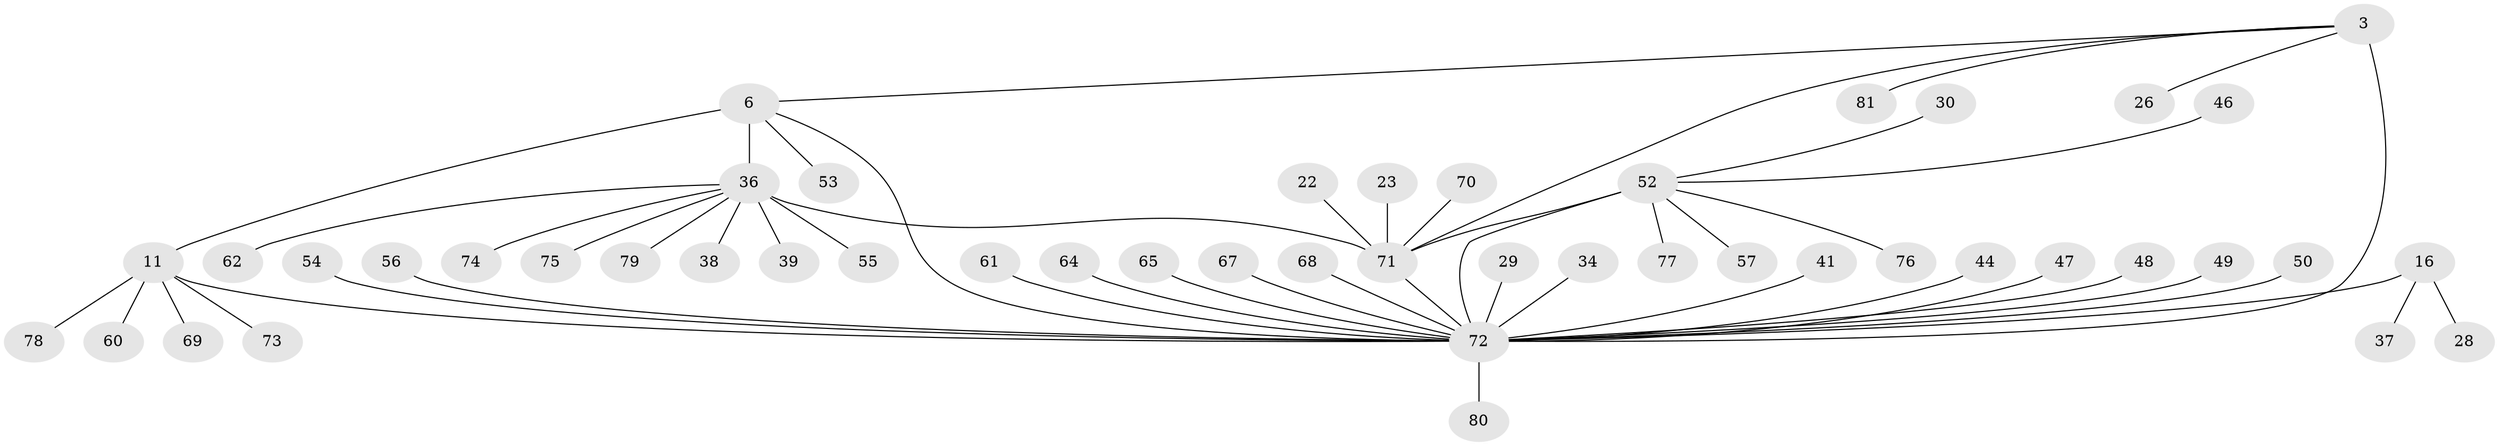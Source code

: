// original degree distribution, {9: 0.024691358024691357, 6: 0.08641975308641975, 5: 0.012345679012345678, 7: 0.04938271604938271, 4: 0.024691358024691357, 10: 0.024691358024691357, 8: 0.024691358024691357, 3: 0.024691358024691357, 1: 0.5802469135802469, 2: 0.14814814814814814}
// Generated by graph-tools (version 1.1) at 2025/59/03/04/25 21:59:08]
// undirected, 48 vertices, 52 edges
graph export_dot {
graph [start="1"]
  node [color=gray90,style=filled];
  3 [super="+2"];
  6 [super="+5"];
  11 [super="+9"];
  16 [super="+15"];
  22;
  23;
  26;
  28;
  29;
  30;
  34;
  36 [super="+8+24+31"];
  37;
  38;
  39;
  41;
  44 [super="+43"];
  46;
  47;
  48;
  49;
  50;
  52 [super="+19"];
  53;
  54;
  55;
  56;
  57 [super="+40"];
  60;
  61;
  62;
  64 [super="+59"];
  65;
  67;
  68;
  69;
  70;
  71 [super="+58+20"];
  72 [super="+35+66"];
  73;
  74;
  75;
  76;
  77 [super="+63"];
  78;
  79;
  80;
  81;
  3 -- 26;
  3 -- 81;
  3 -- 6;
  3 -- 71;
  3 -- 72 [weight=5];
  6 -- 11;
  6 -- 53;
  6 -- 72;
  6 -- 36 [weight=4];
  11 -- 73;
  11 -- 78;
  11 -- 69;
  11 -- 60;
  11 -- 72 [weight=5];
  16 -- 28;
  16 -- 37;
  16 -- 72 [weight=5];
  22 -- 71;
  23 -- 71;
  29 -- 72;
  30 -- 52;
  34 -- 72;
  36 -- 38;
  36 -- 39;
  36 -- 71 [weight=2];
  36 -- 74;
  36 -- 75;
  36 -- 79;
  36 -- 55;
  36 -- 62;
  41 -- 72;
  44 -- 72;
  46 -- 52;
  47 -- 72;
  48 -- 72;
  49 -- 72;
  50 -- 72;
  52 -- 72;
  52 -- 71 [weight=4];
  52 -- 57;
  52 -- 76;
  52 -- 77;
  54 -- 72;
  56 -- 72;
  61 -- 72;
  64 -- 72;
  65 -- 72;
  67 -- 72;
  68 -- 72;
  70 -- 71;
  71 -- 72 [weight=4];
  72 -- 80;
}
